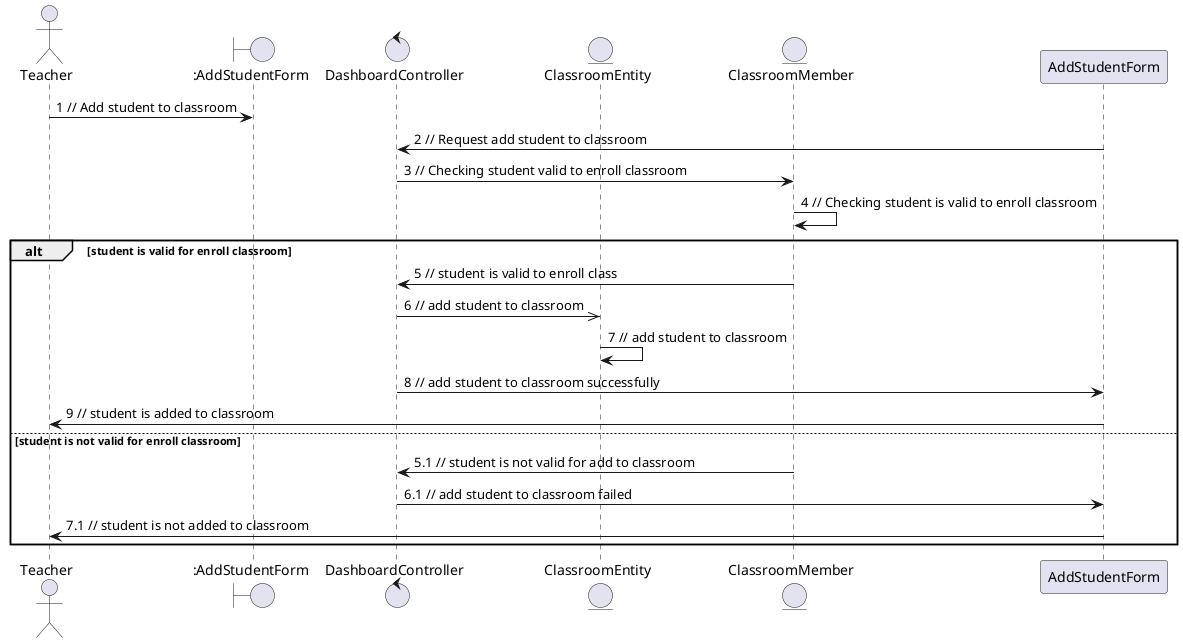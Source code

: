 @startuml addStudent

actor Teacher
boundary ":AddStudentForm"
control DashboardController
entity ClassroomEntity
entity ClassroomMember

Teacher -> ":AddStudentForm": 1 // Add student to classroom
AddStudentForm -> DashboardController: 2 // Request add student to classroom
DashboardController -> ClassroomMember: 3 // Checking student valid to enroll classroom
ClassroomMember -> ClassroomMember: 4 // Checking student is valid to enroll classroom
alt student is valid for enroll classroom
    ClassroomMember -> DashboardController: 5 // student is valid to enroll class
    DashboardController ->> ClassroomEntity: 6 // add student to classroom
    ClassroomEntity -> ClassroomEntity: 7 // add student to classroom
    DashboardController -> AddStudentForm: 8 // add student to classroom successfully
    AddStudentForm -> Teacher: 9 // student is added to classroom

else student is not valid for enroll classroom
    ClassroomMember -> DashboardController: 5.1 // student is not valid for add to classroom
    DashboardController -> AddStudentForm: 6.1 // add student to classroom failed
    AddStudentForm -> Teacher: 7.1 // student is not added to classroom
end

@enduml
